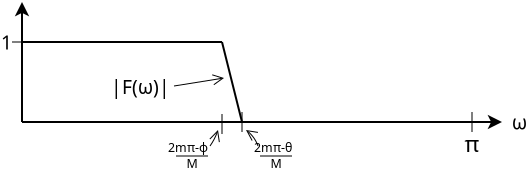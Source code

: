 <?xml version="1.0" encoding="UTF-8"?>
<dia:diagram xmlns:dia="http://www.lysator.liu.se/~alla/dia/">
  <dia:layer name="Background" visible="true" active="true">
    <dia:object type="Standard - Line" version="0" id="O0">
      <dia:attribute name="obj_pos">
        <dia:point val="5,84"/>
      </dia:attribute>
      <dia:attribute name="obj_bb">
        <dia:rectangle val="4.638,83.95;5.362,90.05"/>
      </dia:attribute>
      <dia:attribute name="conn_endpoints">
        <dia:point val="5,84"/>
        <dia:point val="5,90"/>
      </dia:attribute>
      <dia:attribute name="numcp">
        <dia:int val="1"/>
      </dia:attribute>
      <dia:attribute name="start_arrow">
        <dia:enum val="22"/>
      </dia:attribute>
      <dia:attribute name="start_arrow_length">
        <dia:real val="0.5"/>
      </dia:attribute>
      <dia:attribute name="start_arrow_width">
        <dia:real val="0.5"/>
      </dia:attribute>
    </dia:object>
    <dia:object type="Standard - Line" version="0" id="O1">
      <dia:attribute name="obj_pos">
        <dia:point val="5,90"/>
      </dia:attribute>
      <dia:attribute name="obj_bb">
        <dia:rectangle val="4.95,89.638;29.112,90.362"/>
      </dia:attribute>
      <dia:attribute name="conn_endpoints">
        <dia:point val="5,90"/>
        <dia:point val="29,90"/>
      </dia:attribute>
      <dia:attribute name="numcp">
        <dia:int val="1"/>
      </dia:attribute>
      <dia:attribute name="end_arrow">
        <dia:enum val="22"/>
      </dia:attribute>
      <dia:attribute name="end_arrow_length">
        <dia:real val="0.5"/>
      </dia:attribute>
      <dia:attribute name="end_arrow_width">
        <dia:real val="0.5"/>
      </dia:attribute>
    </dia:object>
    <dia:object type="Standard - Text" version="1" id="O2">
      <dia:attribute name="obj_pos">
        <dia:point val="29.5,90"/>
      </dia:attribute>
      <dia:attribute name="obj_bb">
        <dia:rectangle val="29.5,89.275;30.1,90.725"/>
      </dia:attribute>
      <dia:attribute name="text">
        <dia:composite type="text">
          <dia:attribute name="string">
            <dia:string>#ω#</dia:string>
          </dia:attribute>
          <dia:attribute name="font">
            <dia:font family="STIX" style="0" name="Courier"/>
          </dia:attribute>
          <dia:attribute name="height">
            <dia:real val="1.2"/>
          </dia:attribute>
          <dia:attribute name="pos">
            <dia:point val="29.5,90.257"/>
          </dia:attribute>
          <dia:attribute name="color">
            <dia:color val="#000000"/>
          </dia:attribute>
          <dia:attribute name="alignment">
            <dia:enum val="0"/>
          </dia:attribute>
        </dia:composite>
      </dia:attribute>
      <dia:attribute name="valign">
        <dia:enum val="2"/>
      </dia:attribute>
    </dia:object>
    <dia:object type="Standard - Line" version="0" id="O3">
      <dia:attribute name="obj_pos">
        <dia:point val="27.5,89.5"/>
      </dia:attribute>
      <dia:attribute name="obj_bb">
        <dia:rectangle val="27.49,89.49;27.51,90.51"/>
      </dia:attribute>
      <dia:attribute name="conn_endpoints">
        <dia:point val="27.5,89.5"/>
        <dia:point val="27.5,90.5"/>
      </dia:attribute>
      <dia:attribute name="numcp">
        <dia:int val="1"/>
      </dia:attribute>
      <dia:attribute name="line_width">
        <dia:real val="0.02"/>
      </dia:attribute>
    </dia:object>
    <dia:object type="Standard - Line" version="0" id="O4">
      <dia:attribute name="obj_pos">
        <dia:point val="5.5,86"/>
      </dia:attribute>
      <dia:attribute name="obj_bb">
        <dia:rectangle val="4.49,85.99;5.51,86.01"/>
      </dia:attribute>
      <dia:attribute name="conn_endpoints">
        <dia:point val="5.5,86"/>
        <dia:point val="4.5,86"/>
      </dia:attribute>
      <dia:attribute name="numcp">
        <dia:int val="1"/>
      </dia:attribute>
      <dia:attribute name="line_width">
        <dia:real val="0.02"/>
      </dia:attribute>
    </dia:object>
    <dia:object type="Standard - Text" version="1" id="O5">
      <dia:attribute name="obj_pos">
        <dia:point val="27.5,91.5"/>
      </dia:attribute>
      <dia:attribute name="obj_bb">
        <dia:rectangle val="27.218,90.345;27.782,92.05"/>
      </dia:attribute>
      <dia:attribute name="text">
        <dia:composite type="text">
          <dia:attribute name="string">
            <dia:string>#π#</dia:string>
          </dia:attribute>
          <dia:attribute name="font">
            <dia:font family="STIX" style="0" name="Courier"/>
          </dia:attribute>
          <dia:attribute name="height">
            <dia:real val="1.411"/>
          </dia:attribute>
          <dia:attribute name="pos">
            <dia:point val="27.5,91.5"/>
          </dia:attribute>
          <dia:attribute name="color">
            <dia:color val="#000000"/>
          </dia:attribute>
          <dia:attribute name="alignment">
            <dia:enum val="1"/>
          </dia:attribute>
        </dia:composite>
      </dia:attribute>
      <dia:attribute name="valign">
        <dia:enum val="3"/>
      </dia:attribute>
    </dia:object>
    <dia:object type="Standard - Line" version="0" id="O6">
      <dia:attribute name="obj_pos">
        <dia:point val="15,89.6"/>
      </dia:attribute>
      <dia:attribute name="obj_bb">
        <dia:rectangle val="14.99,89.59;15.01,90.61"/>
      </dia:attribute>
      <dia:attribute name="conn_endpoints">
        <dia:point val="15,89.6"/>
        <dia:point val="15,90.6"/>
      </dia:attribute>
      <dia:attribute name="numcp">
        <dia:int val="1"/>
      </dia:attribute>
      <dia:attribute name="line_width">
        <dia:real val="0.02"/>
      </dia:attribute>
    </dia:object>
    <dia:object type="Standard - Text" version="1" id="O7">
      <dia:attribute name="obj_pos">
        <dia:point val="4.5,86"/>
      </dia:attribute>
      <dia:attribute name="obj_bb">
        <dia:rectangle val="4.02,85.275;4.5,86.725"/>
      </dia:attribute>
      <dia:attribute name="text">
        <dia:composite type="text">
          <dia:attribute name="string">
            <dia:string>#1#</dia:string>
          </dia:attribute>
          <dia:attribute name="font">
            <dia:font family="STIX" style="0" name="Courier"/>
          </dia:attribute>
          <dia:attribute name="height">
            <dia:real val="1.2"/>
          </dia:attribute>
          <dia:attribute name="pos">
            <dia:point val="4.5,86.257"/>
          </dia:attribute>
          <dia:attribute name="color">
            <dia:color val="#000000"/>
          </dia:attribute>
          <dia:attribute name="alignment">
            <dia:enum val="2"/>
          </dia:attribute>
        </dia:composite>
      </dia:attribute>
      <dia:attribute name="valign">
        <dia:enum val="2"/>
      </dia:attribute>
    </dia:object>
    <dia:object type="Standard - Line" version="0" id="O8">
      <dia:attribute name="obj_pos">
        <dia:point val="5,86"/>
      </dia:attribute>
      <dia:attribute name="obj_bb">
        <dia:rectangle val="4.95,85.95;15.05,86.05"/>
      </dia:attribute>
      <dia:attribute name="conn_endpoints">
        <dia:point val="5,86"/>
        <dia:point val="15,86"/>
      </dia:attribute>
      <dia:attribute name="numcp">
        <dia:int val="1"/>
      </dia:attribute>
      <dia:connections>
        <dia:connection handle="0" to="O4" connection="0"/>
      </dia:connections>
    </dia:object>
    <dia:object type="Standard - Line" version="0" id="O9">
      <dia:attribute name="obj_pos">
        <dia:point val="16,90"/>
      </dia:attribute>
      <dia:attribute name="obj_bb">
        <dia:rectangle val="14.939,85.939;16.061,90.061"/>
      </dia:attribute>
      <dia:attribute name="conn_endpoints">
        <dia:point val="16,90"/>
        <dia:point val="15,86"/>
      </dia:attribute>
      <dia:attribute name="numcp">
        <dia:int val="1"/>
      </dia:attribute>
    </dia:object>
    <dia:object type="Standard - Arc" version="0" id="O10">
      <dia:attribute name="obj_pos">
        <dia:point val="12.6,88.2"/>
      </dia:attribute>
      <dia:attribute name="obj_bb">
        <dia:rectangle val="12.571,87.597;15.129,88.229"/>
      </dia:attribute>
      <dia:attribute name="conn_endpoints">
        <dia:point val="12.6,88.2"/>
        <dia:point val="15.1,87.8"/>
      </dia:attribute>
      <dia:attribute name="curve_distance">
        <dia:real val="-0.008"/>
      </dia:attribute>
      <dia:attribute name="line_width">
        <dia:real val="0.05"/>
      </dia:attribute>
      <dia:attribute name="end_arrow">
        <dia:enum val="1"/>
      </dia:attribute>
      <dia:attribute name="end_arrow_length">
        <dia:real val="0.5"/>
      </dia:attribute>
      <dia:attribute name="end_arrow_width">
        <dia:real val="0.5"/>
      </dia:attribute>
    </dia:object>
    <dia:object type="Standard - Text" version="1" id="O11">
      <dia:attribute name="obj_pos">
        <dia:point val="12.4,88.6"/>
      </dia:attribute>
      <dia:attribute name="obj_bb">
        <dia:rectangle val="10.24,87.618;12.4,89.067"/>
      </dia:attribute>
      <dia:attribute name="text">
        <dia:composite type="text">
          <dia:attribute name="string">
            <dia:string>#|F(ω)|#</dia:string>
          </dia:attribute>
          <dia:attribute name="font">
            <dia:font family="STIX" style="0" name="Courier"/>
          </dia:attribute>
          <dia:attribute name="height">
            <dia:real val="1.2"/>
          </dia:attribute>
          <dia:attribute name="pos">
            <dia:point val="12.4,88.6"/>
          </dia:attribute>
          <dia:attribute name="color">
            <dia:color val="#000000"/>
          </dia:attribute>
          <dia:attribute name="alignment">
            <dia:enum val="2"/>
          </dia:attribute>
        </dia:composite>
      </dia:attribute>
      <dia:attribute name="valign">
        <dia:enum val="3"/>
      </dia:attribute>
    </dia:object>
    <dia:object type="Standard - Line" version="0" id="O12">
      <dia:attribute name="obj_pos">
        <dia:point val="16,89.5"/>
      </dia:attribute>
      <dia:attribute name="obj_bb">
        <dia:rectangle val="15.99,89.49;16.01,90.51"/>
      </dia:attribute>
      <dia:attribute name="conn_endpoints">
        <dia:point val="16,89.5"/>
        <dia:point val="16,90.5"/>
      </dia:attribute>
      <dia:attribute name="numcp">
        <dia:int val="1"/>
      </dia:attribute>
      <dia:attribute name="line_width">
        <dia:real val="0.02"/>
      </dia:attribute>
    </dia:object>
    <dia:object type="Standard - Arc" version="0" id="O13">
      <dia:attribute name="obj_pos">
        <dia:point val="14.4,91.2"/>
      </dia:attribute>
      <dia:attribute name="obj_bb">
        <dia:rectangle val="14.346,90.367;14.9,91.234"/>
      </dia:attribute>
      <dia:attribute name="conn_endpoints">
        <dia:point val="14.4,91.2"/>
        <dia:point val="14.8,90.4"/>
      </dia:attribute>
      <dia:attribute name="curve_distance">
        <dia:real val="0.034"/>
      </dia:attribute>
      <dia:attribute name="line_width">
        <dia:real val="0.05"/>
      </dia:attribute>
      <dia:attribute name="end_arrow">
        <dia:enum val="1"/>
      </dia:attribute>
      <dia:attribute name="end_arrow_length">
        <dia:real val="0.5"/>
      </dia:attribute>
      <dia:attribute name="end_arrow_width">
        <dia:real val="0.5"/>
      </dia:attribute>
    </dia:object>
    <dia:object type="Standard - Arc" version="0" id="O14">
      <dia:attribute name="obj_pos">
        <dia:point val="16.8,91.2"/>
      </dia:attribute>
      <dia:attribute name="obj_bb">
        <dia:rectangle val="16.165,90.365;16.841,91.235"/>
      </dia:attribute>
      <dia:attribute name="conn_endpoints">
        <dia:point val="16.8,91.2"/>
        <dia:point val="16.2,90.4"/>
      </dia:attribute>
      <dia:attribute name="curve_distance">
        <dia:real val="0.077"/>
      </dia:attribute>
      <dia:attribute name="line_width">
        <dia:real val="0.05"/>
      </dia:attribute>
      <dia:attribute name="end_arrow">
        <dia:enum val="1"/>
      </dia:attribute>
      <dia:attribute name="end_arrow_length">
        <dia:real val="0.5"/>
      </dia:attribute>
      <dia:attribute name="end_arrow_width">
        <dia:real val="0.5"/>
      </dia:attribute>
    </dia:object>
    <dia:group>
      <dia:object type="Standard - Text" version="1" id="O15">
        <dia:attribute name="obj_pos">
          <dia:point val="18.5,91.5"/>
        </dia:attribute>
        <dia:attribute name="obj_bb">
          <dia:rectangle val="16.883,90.862;18.5,91.802"/>
        </dia:attribute>
        <dia:attribute name="text">
          <dia:composite type="text">
            <dia:attribute name="string">
              <dia:string>#2mπ-θ#</dia:string>
            </dia:attribute>
            <dia:attribute name="font">
              <dia:font family="STIX" style="0" name="Courier"/>
            </dia:attribute>
            <dia:attribute name="height">
              <dia:real val="0.776"/>
            </dia:attribute>
            <dia:attribute name="pos">
              <dia:point val="18.5,91.5"/>
            </dia:attribute>
            <dia:attribute name="color">
              <dia:color val="#000000"/>
            </dia:attribute>
            <dia:attribute name="alignment">
              <dia:enum val="2"/>
            </dia:attribute>
          </dia:composite>
        </dia:attribute>
        <dia:attribute name="valign">
          <dia:enum val="3"/>
        </dia:attribute>
      </dia:object>
      <dia:object type="Standard - Line" version="0" id="O16">
        <dia:attribute name="obj_pos">
          <dia:point val="16.9,91.7"/>
        </dia:attribute>
        <dia:attribute name="obj_bb">
          <dia:rectangle val="16.875,91.675;18.525,91.725"/>
        </dia:attribute>
        <dia:attribute name="conn_endpoints">
          <dia:point val="16.9,91.7"/>
          <dia:point val="18.5,91.7"/>
        </dia:attribute>
        <dia:attribute name="numcp">
          <dia:int val="1"/>
        </dia:attribute>
        <dia:attribute name="line_width">
          <dia:real val="0.05"/>
        </dia:attribute>
      </dia:object>
      <dia:object type="Standard - Text" version="1" id="O17">
        <dia:attribute name="obj_pos">
          <dia:point val="17.7,92.3"/>
        </dia:attribute>
        <dia:attribute name="obj_bb">
          <dia:rectangle val="17.433,91.725;17.968,92.445"/>
        </dia:attribute>
        <dia:attribute name="text">
          <dia:composite type="text">
            <dia:attribute name="string">
              <dia:string>#M#</dia:string>
            </dia:attribute>
            <dia:attribute name="font">
              <dia:font family="sans" style="0" name="Helvetica"/>
            </dia:attribute>
            <dia:attribute name="height">
              <dia:real val="0.776"/>
            </dia:attribute>
            <dia:attribute name="pos">
              <dia:point val="17.7,92.3"/>
            </dia:attribute>
            <dia:attribute name="color">
              <dia:color val="#000000"/>
            </dia:attribute>
            <dia:attribute name="alignment">
              <dia:enum val="1"/>
            </dia:attribute>
          </dia:composite>
        </dia:attribute>
        <dia:attribute name="valign">
          <dia:enum val="3"/>
        </dia:attribute>
      </dia:object>
    </dia:group>
    <dia:group>
      <dia:object type="Standard - Text" version="1" id="O18">
        <dia:attribute name="obj_pos">
          <dia:point val="14.3,91.5"/>
        </dia:attribute>
        <dia:attribute name="obj_bb">
          <dia:rectangle val="12.602,90.862;14.3,91.802"/>
        </dia:attribute>
        <dia:attribute name="text">
          <dia:composite type="text">
            <dia:attribute name="string">
              <dia:string>#2mπ-ϕ#</dia:string>
            </dia:attribute>
            <dia:attribute name="font">
              <dia:font family="STIX" style="0" name="Courier"/>
            </dia:attribute>
            <dia:attribute name="height">
              <dia:real val="0.776"/>
            </dia:attribute>
            <dia:attribute name="pos">
              <dia:point val="14.3,91.5"/>
            </dia:attribute>
            <dia:attribute name="color">
              <dia:color val="#000000"/>
            </dia:attribute>
            <dia:attribute name="alignment">
              <dia:enum val="2"/>
            </dia:attribute>
          </dia:composite>
        </dia:attribute>
        <dia:attribute name="valign">
          <dia:enum val="3"/>
        </dia:attribute>
      </dia:object>
      <dia:object type="Standard - Line" version="0" id="O19">
        <dia:attribute name="obj_pos">
          <dia:point val="12.7,91.7"/>
        </dia:attribute>
        <dia:attribute name="obj_bb">
          <dia:rectangle val="12.675,91.675;14.325,91.725"/>
        </dia:attribute>
        <dia:attribute name="conn_endpoints">
          <dia:point val="12.7,91.7"/>
          <dia:point val="14.3,91.7"/>
        </dia:attribute>
        <dia:attribute name="numcp">
          <dia:int val="1"/>
        </dia:attribute>
        <dia:attribute name="line_width">
          <dia:real val="0.05"/>
        </dia:attribute>
      </dia:object>
      <dia:object type="Standard - Text" version="1" id="O20">
        <dia:attribute name="obj_pos">
          <dia:point val="13.5,92.3"/>
        </dia:attribute>
        <dia:attribute name="obj_bb">
          <dia:rectangle val="13.232,91.725;13.768,92.445"/>
        </dia:attribute>
        <dia:attribute name="text">
          <dia:composite type="text">
            <dia:attribute name="string">
              <dia:string>#M#</dia:string>
            </dia:attribute>
            <dia:attribute name="font">
              <dia:font family="sans" style="0" name="Helvetica"/>
            </dia:attribute>
            <dia:attribute name="height">
              <dia:real val="0.776"/>
            </dia:attribute>
            <dia:attribute name="pos">
              <dia:point val="13.5,92.3"/>
            </dia:attribute>
            <dia:attribute name="color">
              <dia:color val="#000000"/>
            </dia:attribute>
            <dia:attribute name="alignment">
              <dia:enum val="1"/>
            </dia:attribute>
          </dia:composite>
        </dia:attribute>
        <dia:attribute name="valign">
          <dia:enum val="3"/>
        </dia:attribute>
      </dia:object>
    </dia:group>
  </dia:layer>
</dia:diagram>
